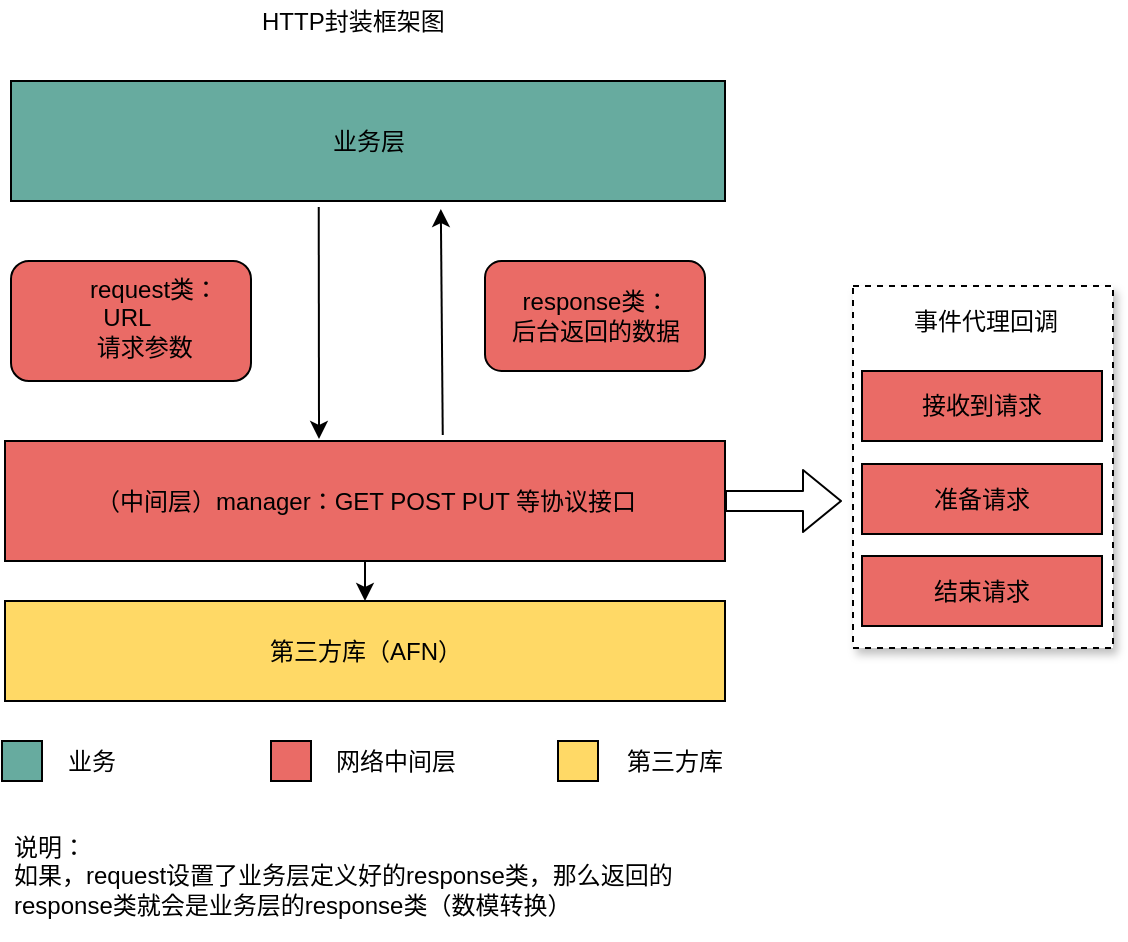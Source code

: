 <mxfile version="10.6.7" type="github"><diagram id="12HXfQJNyc9KMfniLczN" name="Page-1"><mxGraphModel dx="742" dy="565" grid="1" gridSize="10" guides="1" tooltips="1" connect="1" arrows="0" fold="1" page="1" pageScale="1" pageWidth="827" pageHeight="1169" math="0" shadow="0"><root><mxCell id="0"/><mxCell id="1" parent="0"/><mxCell id="NrbD0fRiCSIDx0F75Etx-32" value="" style="rounded=0;whiteSpace=wrap;html=1;fillColor=#FFFFFF;shadow=1;dashed=1;" vertex="1" parent="1"><mxGeometry x="640.5" y="210" width="130" height="181" as="geometry"/></mxCell><mxCell id="NrbD0fRiCSIDx0F75Etx-1" value="业务层" style="rounded=0;whiteSpace=wrap;html=1;fillColor=#67AB9F;" vertex="1" parent="1"><mxGeometry x="219.5" y="107.5" width="357" height="60" as="geometry"/></mxCell><mxCell id="NrbD0fRiCSIDx0F75Etx-8" style="edgeStyle=orthogonalEdgeStyle;rounded=0;orthogonalLoop=1;jettySize=auto;html=1;exitX=0.5;exitY=1;exitDx=0;exitDy=0;entryX=0.5;entryY=0;entryDx=0;entryDy=0;" edge="1" parent="1" source="NrbD0fRiCSIDx0F75Etx-3" target="NrbD0fRiCSIDx0F75Etx-4"><mxGeometry relative="1" as="geometry"/></mxCell><mxCell id="NrbD0fRiCSIDx0F75Etx-3" value="（中间层）manager：GET POST PUT 等协议接口" style="rounded=0;whiteSpace=wrap;html=1;fillColor=#EA6B66;" vertex="1" parent="1"><mxGeometry x="216.5" y="287.5" width="360" height="60" as="geometry"/></mxCell><mxCell id="NrbD0fRiCSIDx0F75Etx-4" value="第三方库（AFN）" style="rounded=0;whiteSpace=wrap;html=1;fillColor=#FFD966;" vertex="1" parent="1"><mxGeometry x="216.5" y="367.5" width="360" height="50" as="geometry"/></mxCell><mxCell id="NrbD0fRiCSIDx0F75Etx-11" value="" style="rounded=1;whiteSpace=wrap;html=1;fillColor=#EA6B66;" vertex="1" parent="1"><mxGeometry x="219.5" y="197.5" width="120" height="60" as="geometry"/></mxCell><mxCell id="NrbD0fRiCSIDx0F75Etx-12" value="response类：&lt;br&gt;后台返回的数据&lt;br&gt;" style="rounded=1;whiteSpace=wrap;html=1;fillColor=#EA6B66;" vertex="1" parent="1"><mxGeometry x="456.5" y="197.5" width="110" height="55" as="geometry"/></mxCell><mxCell id="NrbD0fRiCSIDx0F75Etx-13" value="request类：&lt;br&gt;&amp;nbsp; URL &lt;br&gt;&amp;nbsp;请求参数&lt;br&gt;" style="text;html=1;" vertex="1" parent="1"><mxGeometry x="256.5" y="197.5" width="100" height="50" as="geometry"/></mxCell><mxCell id="NrbD0fRiCSIDx0F75Etx-18" value="" style="endArrow=classic;html=1;exitX=0.608;exitY=-0.05;exitDx=0;exitDy=0;exitPerimeter=0;entryX=0.602;entryY=1.067;entryDx=0;entryDy=0;entryPerimeter=0;" edge="1" parent="1" source="NrbD0fRiCSIDx0F75Etx-3" target="NrbD0fRiCSIDx0F75Etx-1"><mxGeometry width="50" height="50" relative="1" as="geometry"><mxPoint x="216.5" y="487.5" as="sourcePoint"/><mxPoint x="266.5" y="437.5" as="targetPoint"/></mxGeometry></mxCell><mxCell id="NrbD0fRiCSIDx0F75Etx-19" value="" style="endArrow=classic;html=1;exitX=0.431;exitY=1.05;exitDx=0;exitDy=0;exitPerimeter=0;" edge="1" parent="1" source="NrbD0fRiCSIDx0F75Etx-1"><mxGeometry width="50" height="50" relative="1" as="geometry"><mxPoint x="373.5" y="170.5" as="sourcePoint"/><mxPoint x="373.5" y="286.5" as="targetPoint"/></mxGeometry></mxCell><mxCell id="NrbD0fRiCSIDx0F75Etx-21" value="HTTP封装框架图" style="text;html=1;resizable=0;points=[];autosize=1;align=left;verticalAlign=top;spacingTop=-4;" vertex="1" parent="1"><mxGeometry x="343" y="67.5" width="110" height="20" as="geometry"/></mxCell><mxCell id="NrbD0fRiCSIDx0F75Etx-22" value="" style="rounded=0;whiteSpace=wrap;html=1;fillColor=#67AB9F;" vertex="1" parent="1"><mxGeometry x="215" y="437.5" width="20" height="20" as="geometry"/></mxCell><mxCell id="NrbD0fRiCSIDx0F75Etx-23" value="" style="rounded=0;whiteSpace=wrap;html=1;fillColor=#EA6B66;" vertex="1" parent="1"><mxGeometry x="349.5" y="437.5" width="20" height="20" as="geometry"/></mxCell><mxCell id="NrbD0fRiCSIDx0F75Etx-24" value="" style="rounded=0;whiteSpace=wrap;html=1;fillColor=#FFD966;" vertex="1" parent="1"><mxGeometry x="493" y="437.5" width="20" height="20" as="geometry"/></mxCell><mxCell id="NrbD0fRiCSIDx0F75Etx-25" value="业务" style="text;html=1;strokeColor=none;fillColor=none;align=center;verticalAlign=middle;whiteSpace=wrap;rounded=0;" vertex="1" parent="1"><mxGeometry x="239.5" y="437.5" width="40" height="20" as="geometry"/></mxCell><mxCell id="NrbD0fRiCSIDx0F75Etx-26" value="网络中间层" style="text;html=1;strokeColor=none;fillColor=none;align=center;verticalAlign=middle;whiteSpace=wrap;rounded=0;" vertex="1" parent="1"><mxGeometry x="377" y="442.5" width="70" height="10" as="geometry"/></mxCell><mxCell id="NrbD0fRiCSIDx0F75Etx-27" value="第三方库" style="text;html=1;strokeColor=none;fillColor=none;align=center;verticalAlign=middle;whiteSpace=wrap;rounded=0;" vertex="1" parent="1"><mxGeometry x="522" y="437.5" width="59" height="20" as="geometry"/></mxCell><mxCell id="NrbD0fRiCSIDx0F75Etx-28" value="" style="shape=flexArrow;endArrow=classic;html=1;exitX=1;exitY=0.5;exitDx=0;exitDy=0;" edge="1" parent="1" source="NrbD0fRiCSIDx0F75Etx-3"><mxGeometry width="50" height="50" relative="1" as="geometry"><mxPoint x="215" y="527.5" as="sourcePoint"/><mxPoint x="635" y="317.5" as="targetPoint"/></mxGeometry></mxCell><mxCell id="NrbD0fRiCSIDx0F75Etx-29" value="接收到请求" style="rounded=0;whiteSpace=wrap;html=1;fillColor=#EA6B66;" vertex="1" parent="1"><mxGeometry x="645" y="252.5" width="120" height="35" as="geometry"/></mxCell><mxCell id="NrbD0fRiCSIDx0F75Etx-30" value="准备请求" style="rounded=0;whiteSpace=wrap;html=1;fillColor=#EA6B66;" vertex="1" parent="1"><mxGeometry x="645" y="299" width="120" height="35" as="geometry"/></mxCell><mxCell id="NrbD0fRiCSIDx0F75Etx-31" value="结束请求" style="rounded=0;whiteSpace=wrap;html=1;fillColor=#EA6B66;" vertex="1" parent="1"><mxGeometry x="645" y="345" width="120" height="35" as="geometry"/></mxCell><mxCell id="NrbD0fRiCSIDx0F75Etx-35" value="事件代理回调" style="text;html=1;strokeColor=none;fillColor=none;align=center;verticalAlign=middle;whiteSpace=wrap;rounded=0;shadow=1;dashed=1;" vertex="1" parent="1"><mxGeometry x="666.5" y="217.5" width="80" height="20" as="geometry"/></mxCell><mxCell id="NrbD0fRiCSIDx0F75Etx-40" value="&lt;div style=&quot;text-align: left&quot;&gt;说明：&lt;/div&gt;&lt;span&gt;&lt;div style=&quot;text-align: left&quot;&gt;如果，request设置了业务层定义好的response类，那么返回的response类就会是业务层的response类（数模转换）&lt;/div&gt;&lt;/span&gt;" style="text;html=1;strokeColor=none;fillColor=none;align=center;verticalAlign=middle;whiteSpace=wrap;rounded=0;shadow=1;dashed=1;" vertex="1" parent="1"><mxGeometry x="220" y="480" width="350" height="50" as="geometry"/></mxCell></root></mxGraphModel></diagram></mxfile>